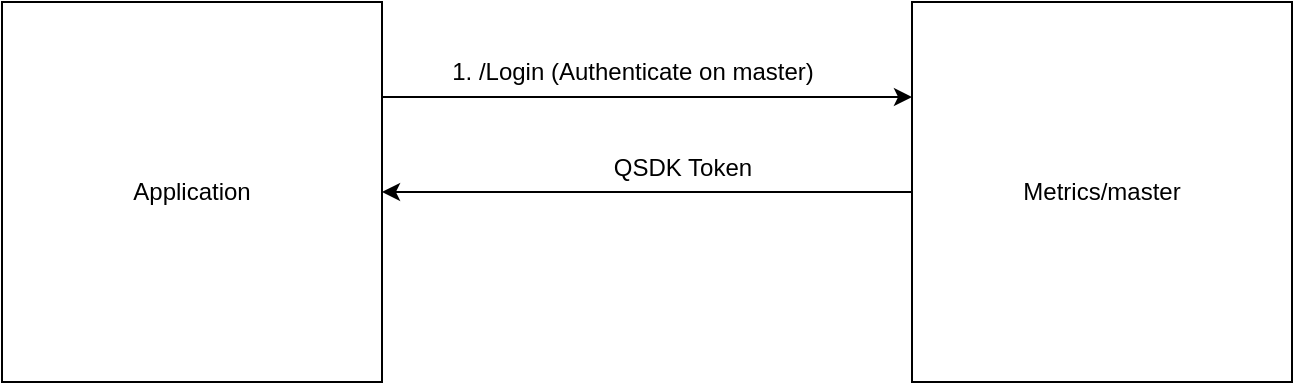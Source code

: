 <mxfile version="22.0.4" type="github">
  <diagram name="Page-1" id="dYJIcn81e7g7vcgeo-OG">
    <mxGraphModel dx="1909" dy="680" grid="1" gridSize="10" guides="1" tooltips="1" connect="1" arrows="1" fold="1" page="1" pageScale="1" pageWidth="850" pageHeight="1100" math="0" shadow="0">
      <root>
        <mxCell id="0" />
        <mxCell id="1" parent="0" />
        <mxCell id="Buz_d9mLxZh0_B-WvXrS-1" value="Application" style="whiteSpace=wrap;html=1;aspect=fixed;" parent="1" vertex="1">
          <mxGeometry x="-30" y="230" width="190" height="190" as="geometry" />
        </mxCell>
        <mxCell id="6hVsMwjgcGZFgZSncO5W-1" value="Metrics/master" style="whiteSpace=wrap;html=1;aspect=fixed;" vertex="1" parent="1">
          <mxGeometry x="425" y="230" width="190" height="190" as="geometry" />
        </mxCell>
        <mxCell id="6hVsMwjgcGZFgZSncO5W-2" value="" style="endArrow=classic;html=1;rounded=0;exitX=1;exitY=0.25;exitDx=0;exitDy=0;entryX=0;entryY=0.25;entryDx=0;entryDy=0;" edge="1" parent="1" source="Buz_d9mLxZh0_B-WvXrS-1" target="6hVsMwjgcGZFgZSncO5W-1">
          <mxGeometry width="50" height="50" relative="1" as="geometry">
            <mxPoint x="430" y="350" as="sourcePoint" />
            <mxPoint x="420" y="290" as="targetPoint" />
          </mxGeometry>
        </mxCell>
        <mxCell id="6hVsMwjgcGZFgZSncO5W-3" value="1. /Login (Authenticate on master)" style="text;html=1;align=center;verticalAlign=middle;resizable=0;points=[];autosize=1;strokeColor=none;fillColor=none;" vertex="1" parent="1">
          <mxGeometry x="185" y="250" width="200" height="30" as="geometry" />
        </mxCell>
        <mxCell id="6hVsMwjgcGZFgZSncO5W-4" value="" style="endArrow=classic;html=1;rounded=0;exitX=0;exitY=0.5;exitDx=0;exitDy=0;" edge="1" parent="1" source="6hVsMwjgcGZFgZSncO5W-1" target="Buz_d9mLxZh0_B-WvXrS-1">
          <mxGeometry width="50" height="50" relative="1" as="geometry">
            <mxPoint x="430" y="350" as="sourcePoint" />
            <mxPoint x="480" y="300" as="targetPoint" />
          </mxGeometry>
        </mxCell>
        <mxCell id="6hVsMwjgcGZFgZSncO5W-5" value="QSDK Token&lt;br&gt;" style="text;html=1;align=center;verticalAlign=middle;resizable=0;points=[];autosize=1;strokeColor=none;fillColor=none;" vertex="1" parent="1">
          <mxGeometry x="265" y="298" width="90" height="30" as="geometry" />
        </mxCell>
      </root>
    </mxGraphModel>
  </diagram>
</mxfile>
